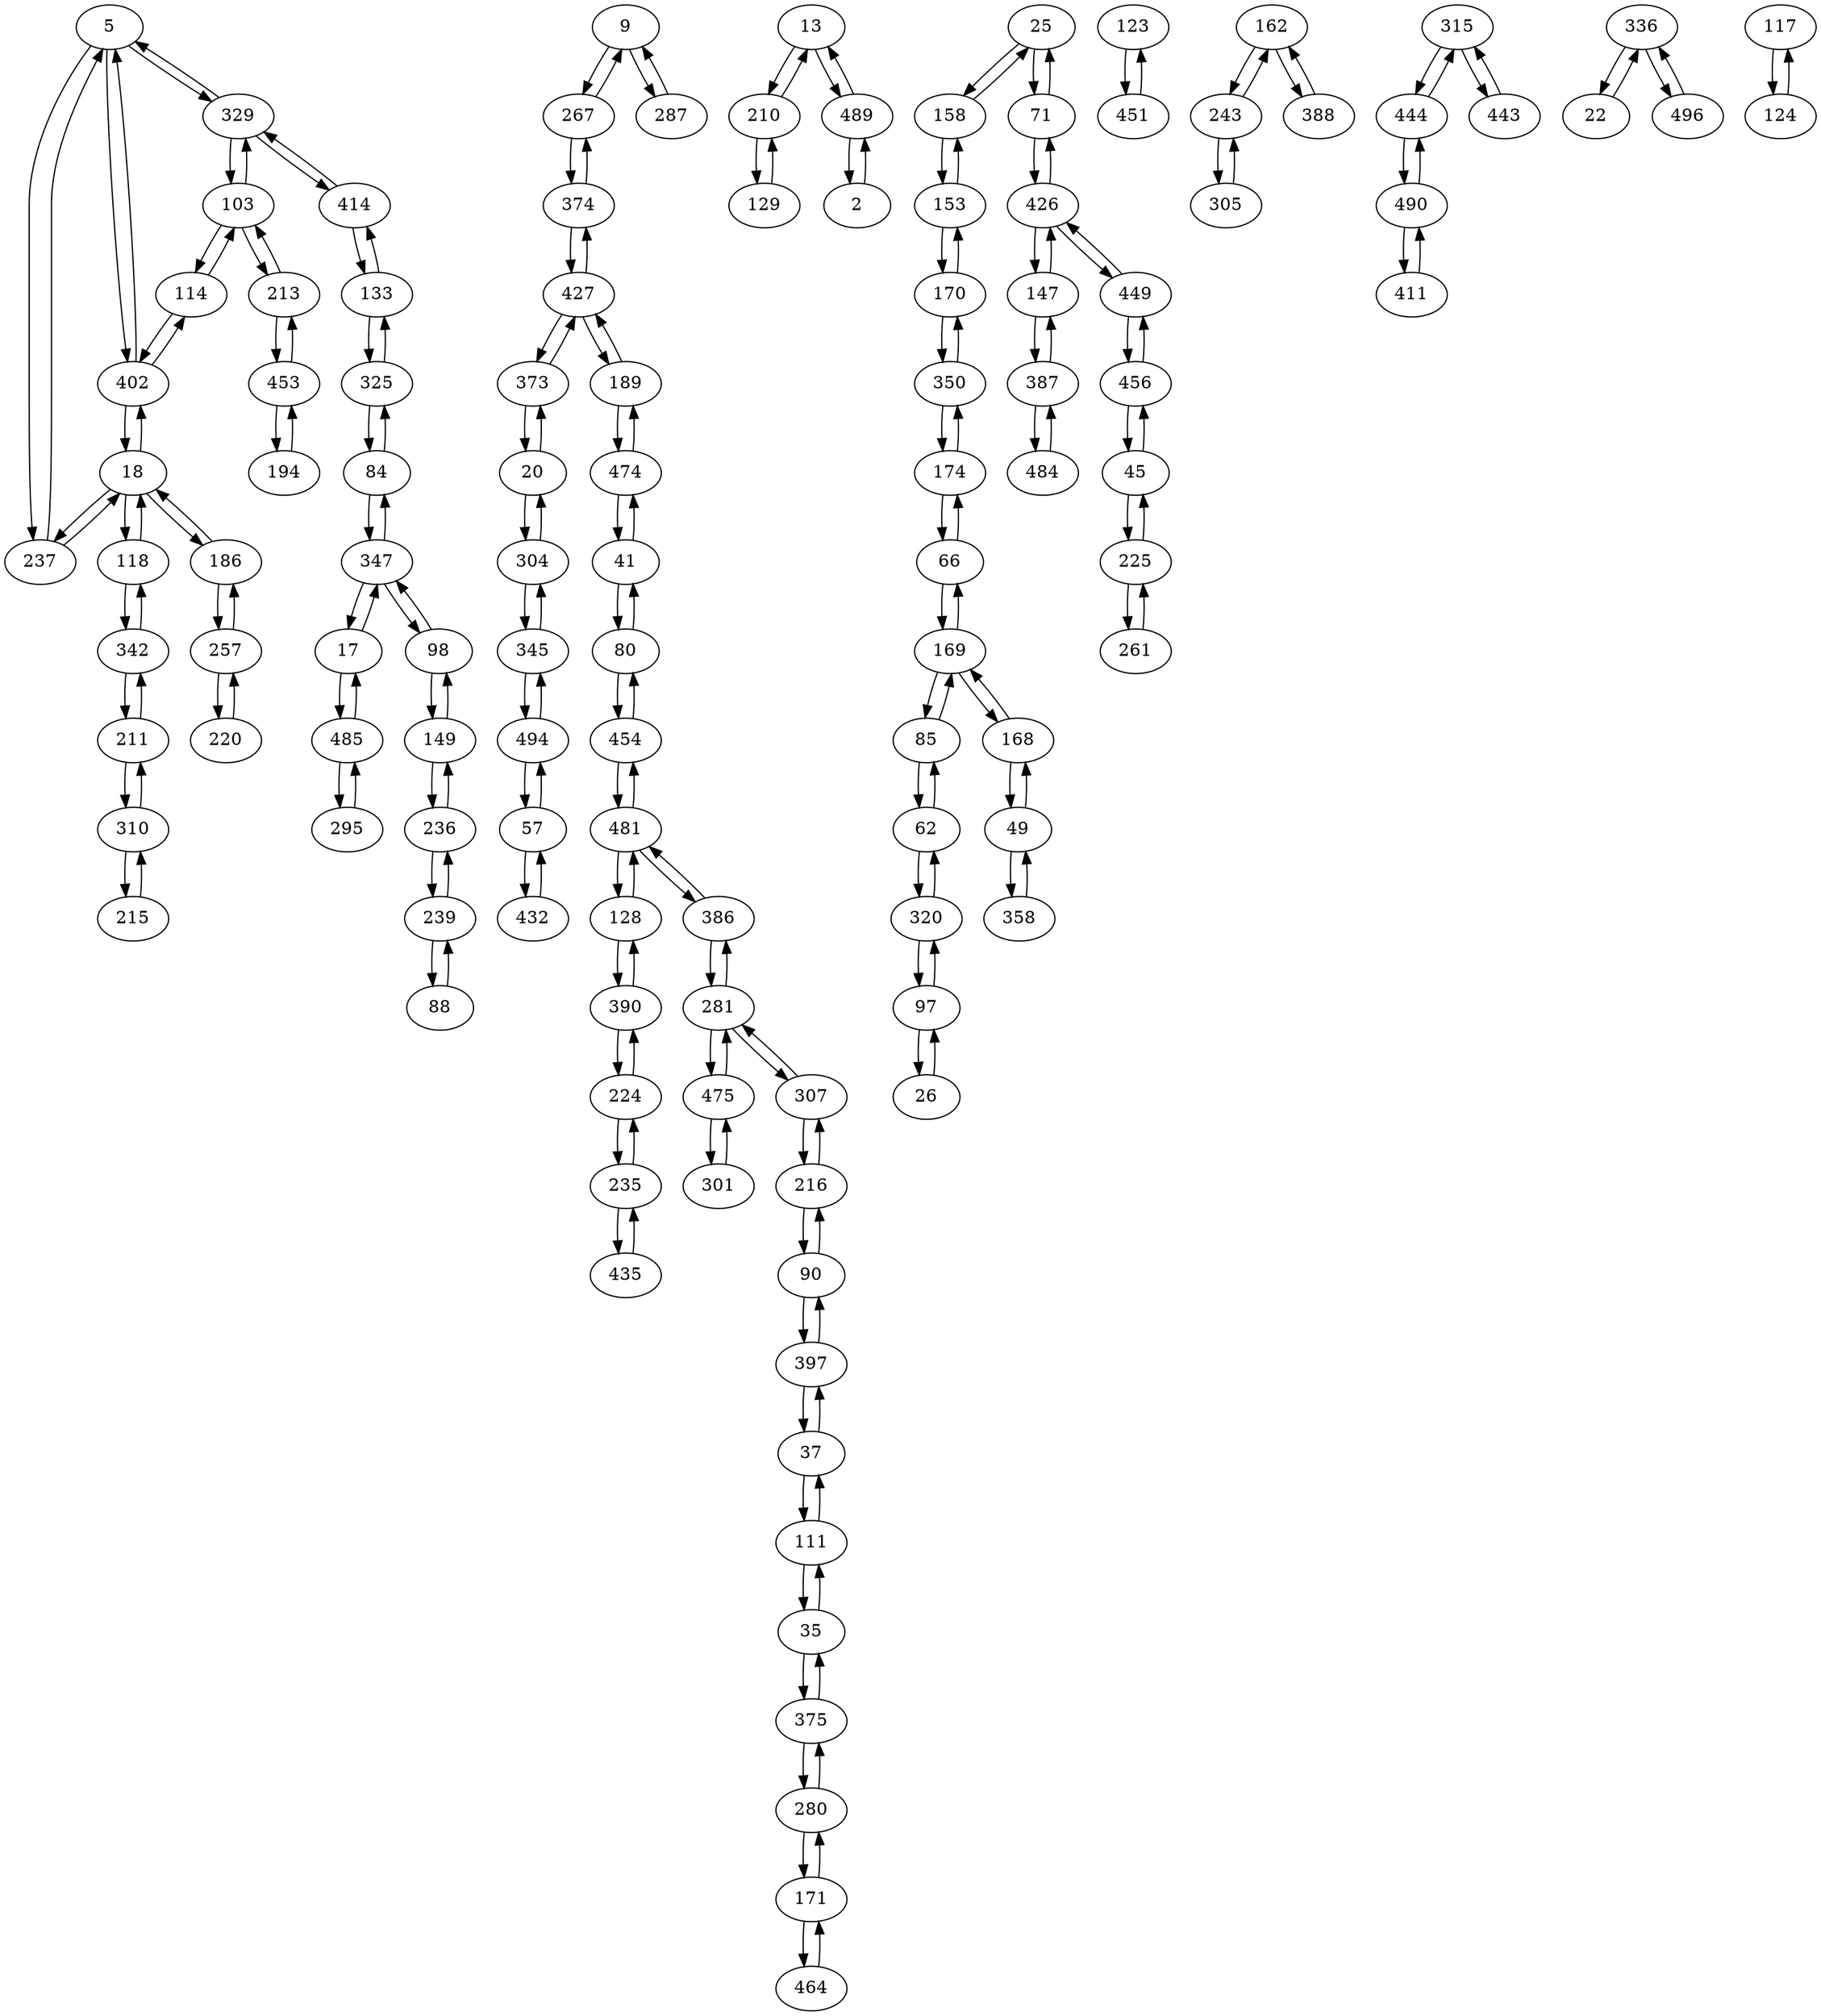 digraph G {
5 -> 329;
9 -> 267;
13 -> 210;
17 -> 485;
18 -> 402;
18 -> 237;
20 -> 373;
25 -> 158;
35 -> 375;
37 -> 397;
41 -> 80;
45 -> 456;
49 -> 358;
57 -> 432;
62 -> 320;
66 -> 174;
71 -> 426;
80 -> 41;
84 -> 347;
85 -> 62;
88 -> 239;
90 -> 397;
97 -> 320;
98 -> 149;
103 -> 114;
111 -> 35;
114 -> 103;
118 -> 342;
123 -> 451;
128 -> 390;
129 -> 210;
133 -> 325;
147 -> 387;
149 -> 236;
153 -> 170;
158 -> 153;
162 -> 243;
168 -> 49;
169 -> 66;
170 -> 350;
171 -> 280;
174 -> 66;
186 -> 257;
189 -> 427;
210 -> 13;
211 -> 342;
213 -> 453;
215 -> 310;
216 -> 90;
220 -> 257;
224 -> 390;
225 -> 45;
235 -> 435;
236 -> 149;
237 -> 5;
239 -> 236;
243 -> 162;
257 -> 220;
261 -> 225;
267 -> 374;
280 -> 375;
281 -> 475;
301 -> 475;
304 -> 20;
305 -> 243;
307 -> 216;
310 -> 215;
315 -> 444;
320 -> 97;
325 -> 133;
329 -> 5;
329 -> 103;
336 -> 22;
342 -> 118;
345 -> 494;
347 -> 17;
347 -> 98;
350 -> 174;
358 -> 49;
373 -> 20;
374 -> 267;
375 -> 280;
386 -> 481;
387 -> 484;
390 -> 224;
397 -> 37;
402 -> 18;
414 -> 133;
426 -> 71;
427 -> 189;
427 -> 374;
432 -> 57;
443 -> 315;
444 -> 315;
449 -> 456;
453 -> 194;
454 -> 80;
456 -> 449;
464 -> 171;
474 -> 41;
475 -> 281;
481 -> 386;
481 -> 454;
485 -> 295;
489 -> 2;
490 -> 411;
494 -> 345;
2 -> 489;
5 -> 402;
5 -> 237;
9 -> 287;
13 -> 489;
17 -> 347;
18 -> 186;
18 -> 118;
20 -> 304;
22 -> 336;
25 -> 71;
26 -> 97;
35 -> 111;
37 -> 111;
41 -> 474;
45 -> 225;
49 -> 168;
57 -> 494;
62 -> 85;
66 -> 169;
71 -> 25;
80 -> 454;
84 -> 325;
85 -> 169;
90 -> 216;
97 -> 26;
98 -> 347;
103 -> 213;
103 -> 329;
111 -> 37;
114 -> 402;
117 -> 124;
118 -> 18;
124 -> 117;
128 -> 481;
133 -> 414;
147 -> 426;
149 -> 98;
153 -> 158;
158 -> 25;
162 -> 388;
168 -> 169;
169 -> 168;
169 -> 85;
170 -> 153;
171 -> 464;
174 -> 350;
186 -> 18;
189 -> 474;
194 -> 453;
210 -> 129;
211 -> 310;
213 -> 103;
216 -> 307;
224 -> 235;
225 -> 261;
235 -> 224;
236 -> 239;
237 -> 18;
239 -> 88;
243 -> 305;
257 -> 186;
267 -> 9;
280 -> 171;
281 -> 386;
281 -> 307;
287 -> 9;
295 -> 485;
304 -> 345;
307 -> 281;
310 -> 211;
315 -> 443;
320 -> 62;
325 -> 84;
329 -> 414;
336 -> 496;
342 -> 211;
345 -> 304;
347 -> 84;
350 -> 170;
373 -> 427;
374 -> 427;
375 -> 35;
386 -> 281;
387 -> 147;
388 -> 162;
390 -> 128;
397 -> 90;
402 -> 114;
402 -> 5;
411 -> 490;
414 -> 329;
426 -> 449;
426 -> 147;
427 -> 373;
435 -> 235;
444 -> 490;
449 -> 426;
451 -> 123;
453 -> 213;
454 -> 481;
456 -> 45;
474 -> 189;
475 -> 301;
481 -> 128;
484 -> 387;
485 -> 17;
489 -> 13;
490 -> 444;
494 -> 57;
496 -> 336;
}

